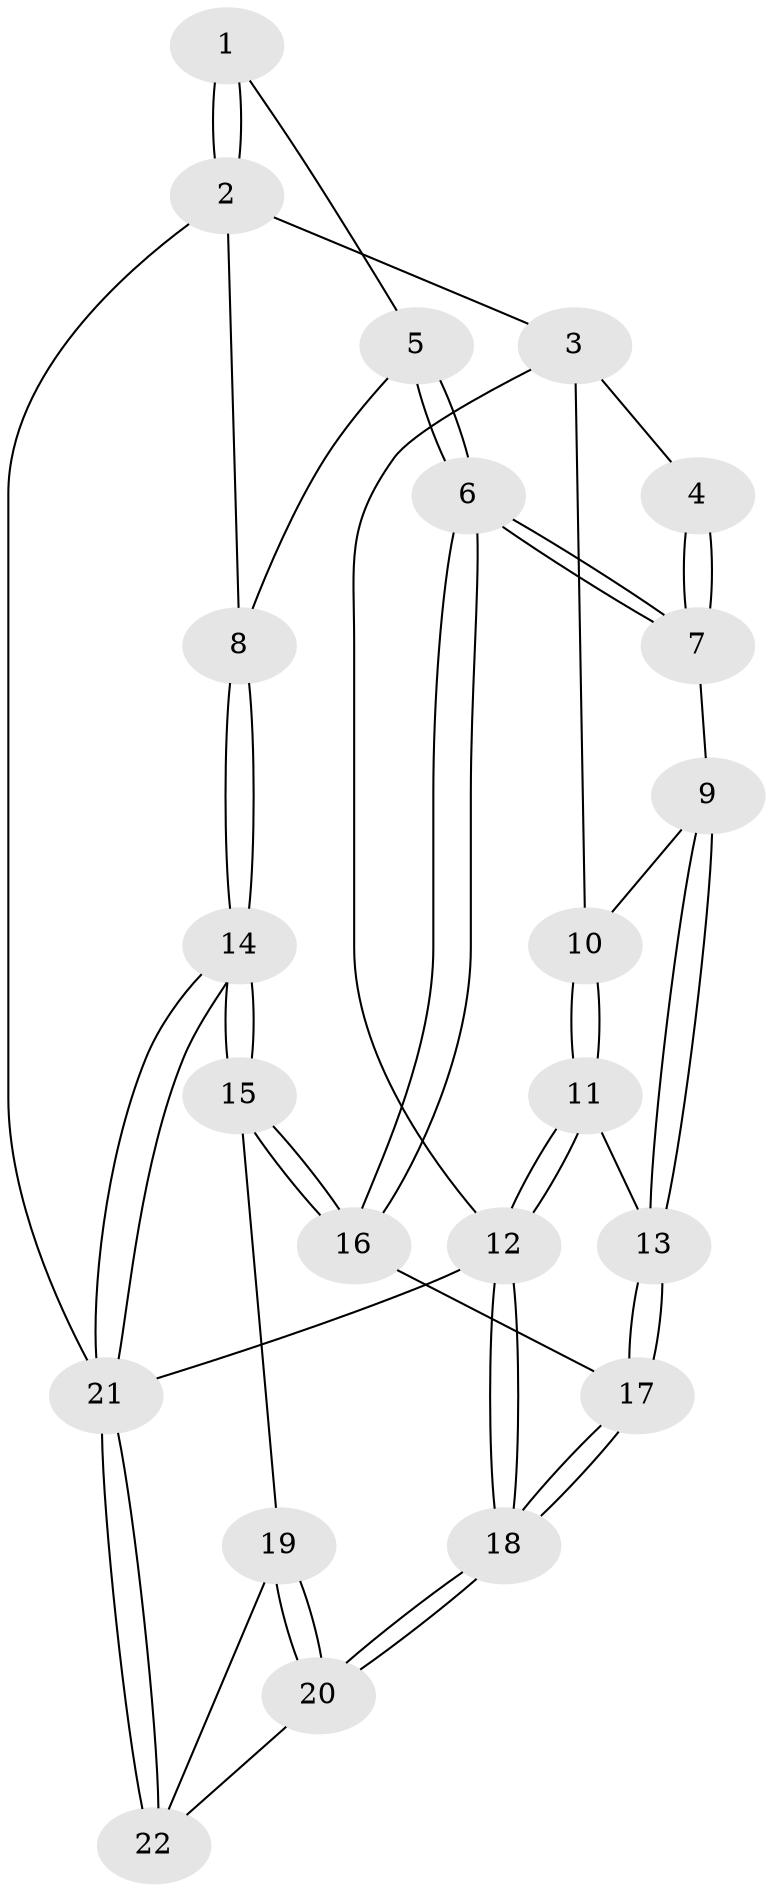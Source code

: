// Generated by graph-tools (version 1.1) at 2025/46/02/15/25 05:46:28]
// undirected, 22 vertices, 52 edges
graph export_dot {
graph [start="1"]
  node [color=gray90,style=filled];
  1 [pos="+0.6796648002029663+0"];
  2 [pos="+1+0"];
  3 [pos="+0+0"];
  4 [pos="+0.40071437495416923+0"];
  5 [pos="+0.8805563063055353+0.19972990196262597"];
  6 [pos="+0.6856458408256063+0.3980557755120283"];
  7 [pos="+0.559767154351685+0.2752119917749569"];
  8 [pos="+1+0.11135663578131205"];
  9 [pos="+0.26971017771102174+0.3626004629915073"];
  10 [pos="+0+0"];
  11 [pos="+0+0.3320118614784756"];
  12 [pos="+0+1"];
  13 [pos="+0.24337372537172952+0.510983532161274"];
  14 [pos="+1+0.8475187111307192"];
  15 [pos="+0.7434881934893095+0.6332319728692811"];
  16 [pos="+0.7034611336180449+0.5676077679377337"];
  17 [pos="+0.26349259285226406+0.5856102673371323"];
  18 [pos="+0+1"];
  19 [pos="+0.7043335683959631+0.6699794832578029"];
  20 [pos="+0.020507085150691187+1"];
  21 [pos="+1+1"];
  22 [pos="+0.49055389415610323+1"];
  1 -- 2;
  1 -- 2;
  1 -- 5;
  2 -- 3;
  2 -- 8;
  2 -- 21;
  3 -- 4;
  3 -- 10;
  3 -- 12;
  4 -- 7;
  4 -- 7;
  5 -- 6;
  5 -- 6;
  5 -- 8;
  6 -- 7;
  6 -- 7;
  6 -- 16;
  6 -- 16;
  7 -- 9;
  8 -- 14;
  8 -- 14;
  9 -- 10;
  9 -- 13;
  9 -- 13;
  10 -- 11;
  10 -- 11;
  11 -- 12;
  11 -- 12;
  11 -- 13;
  12 -- 18;
  12 -- 18;
  12 -- 21;
  13 -- 17;
  13 -- 17;
  14 -- 15;
  14 -- 15;
  14 -- 21;
  14 -- 21;
  15 -- 16;
  15 -- 16;
  15 -- 19;
  16 -- 17;
  17 -- 18;
  17 -- 18;
  18 -- 20;
  18 -- 20;
  19 -- 20;
  19 -- 20;
  19 -- 22;
  20 -- 22;
  21 -- 22;
  21 -- 22;
}
